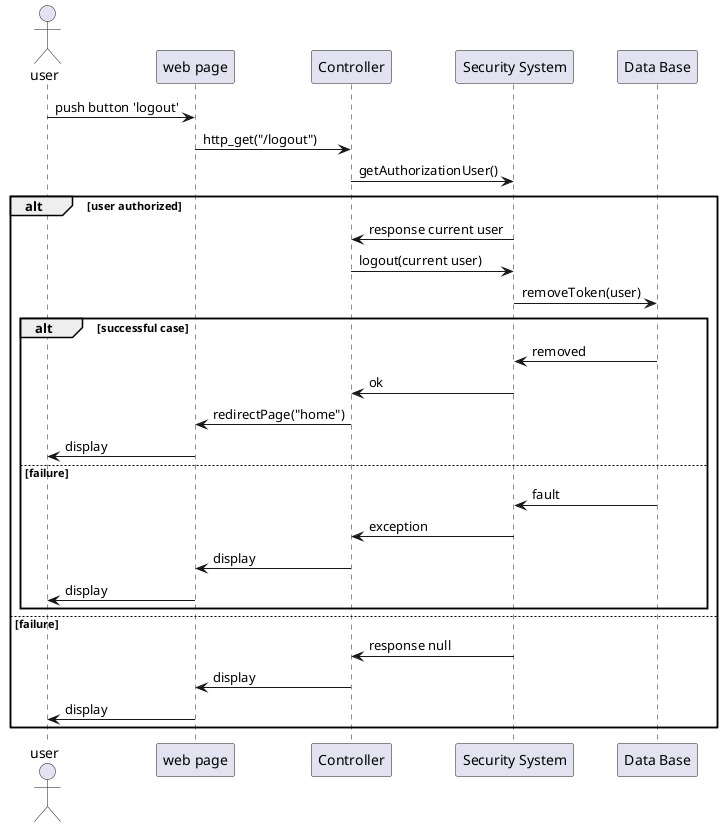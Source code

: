 @startuml
'
'
' Implementation view
'
'

actor user

participant "web page" as wp
participant Controller as c
participant "Security System" as sec
participant "Data Base" as db


user -> wp : push button 'logout'
wp -> c : http_get("/logout")
c -> sec : getAuthorizationUser()
alt user authorized
    sec -> c : response current user
    c -> sec : logout(current user)
    sec -> db : removeToken(user)
    alt successful case
        sec <- db : removed
        c <- sec : ok
        wp <- c : redirectPage("home")
        user <- wp : display
    else failure
        sec <- db : fault
        c <- sec : exception
        wp <- c : display
        user <- wp : display
    end

else failure
    sec -> c : response null
    wp <- c : display
    user <- wp : display

end

@enduml
